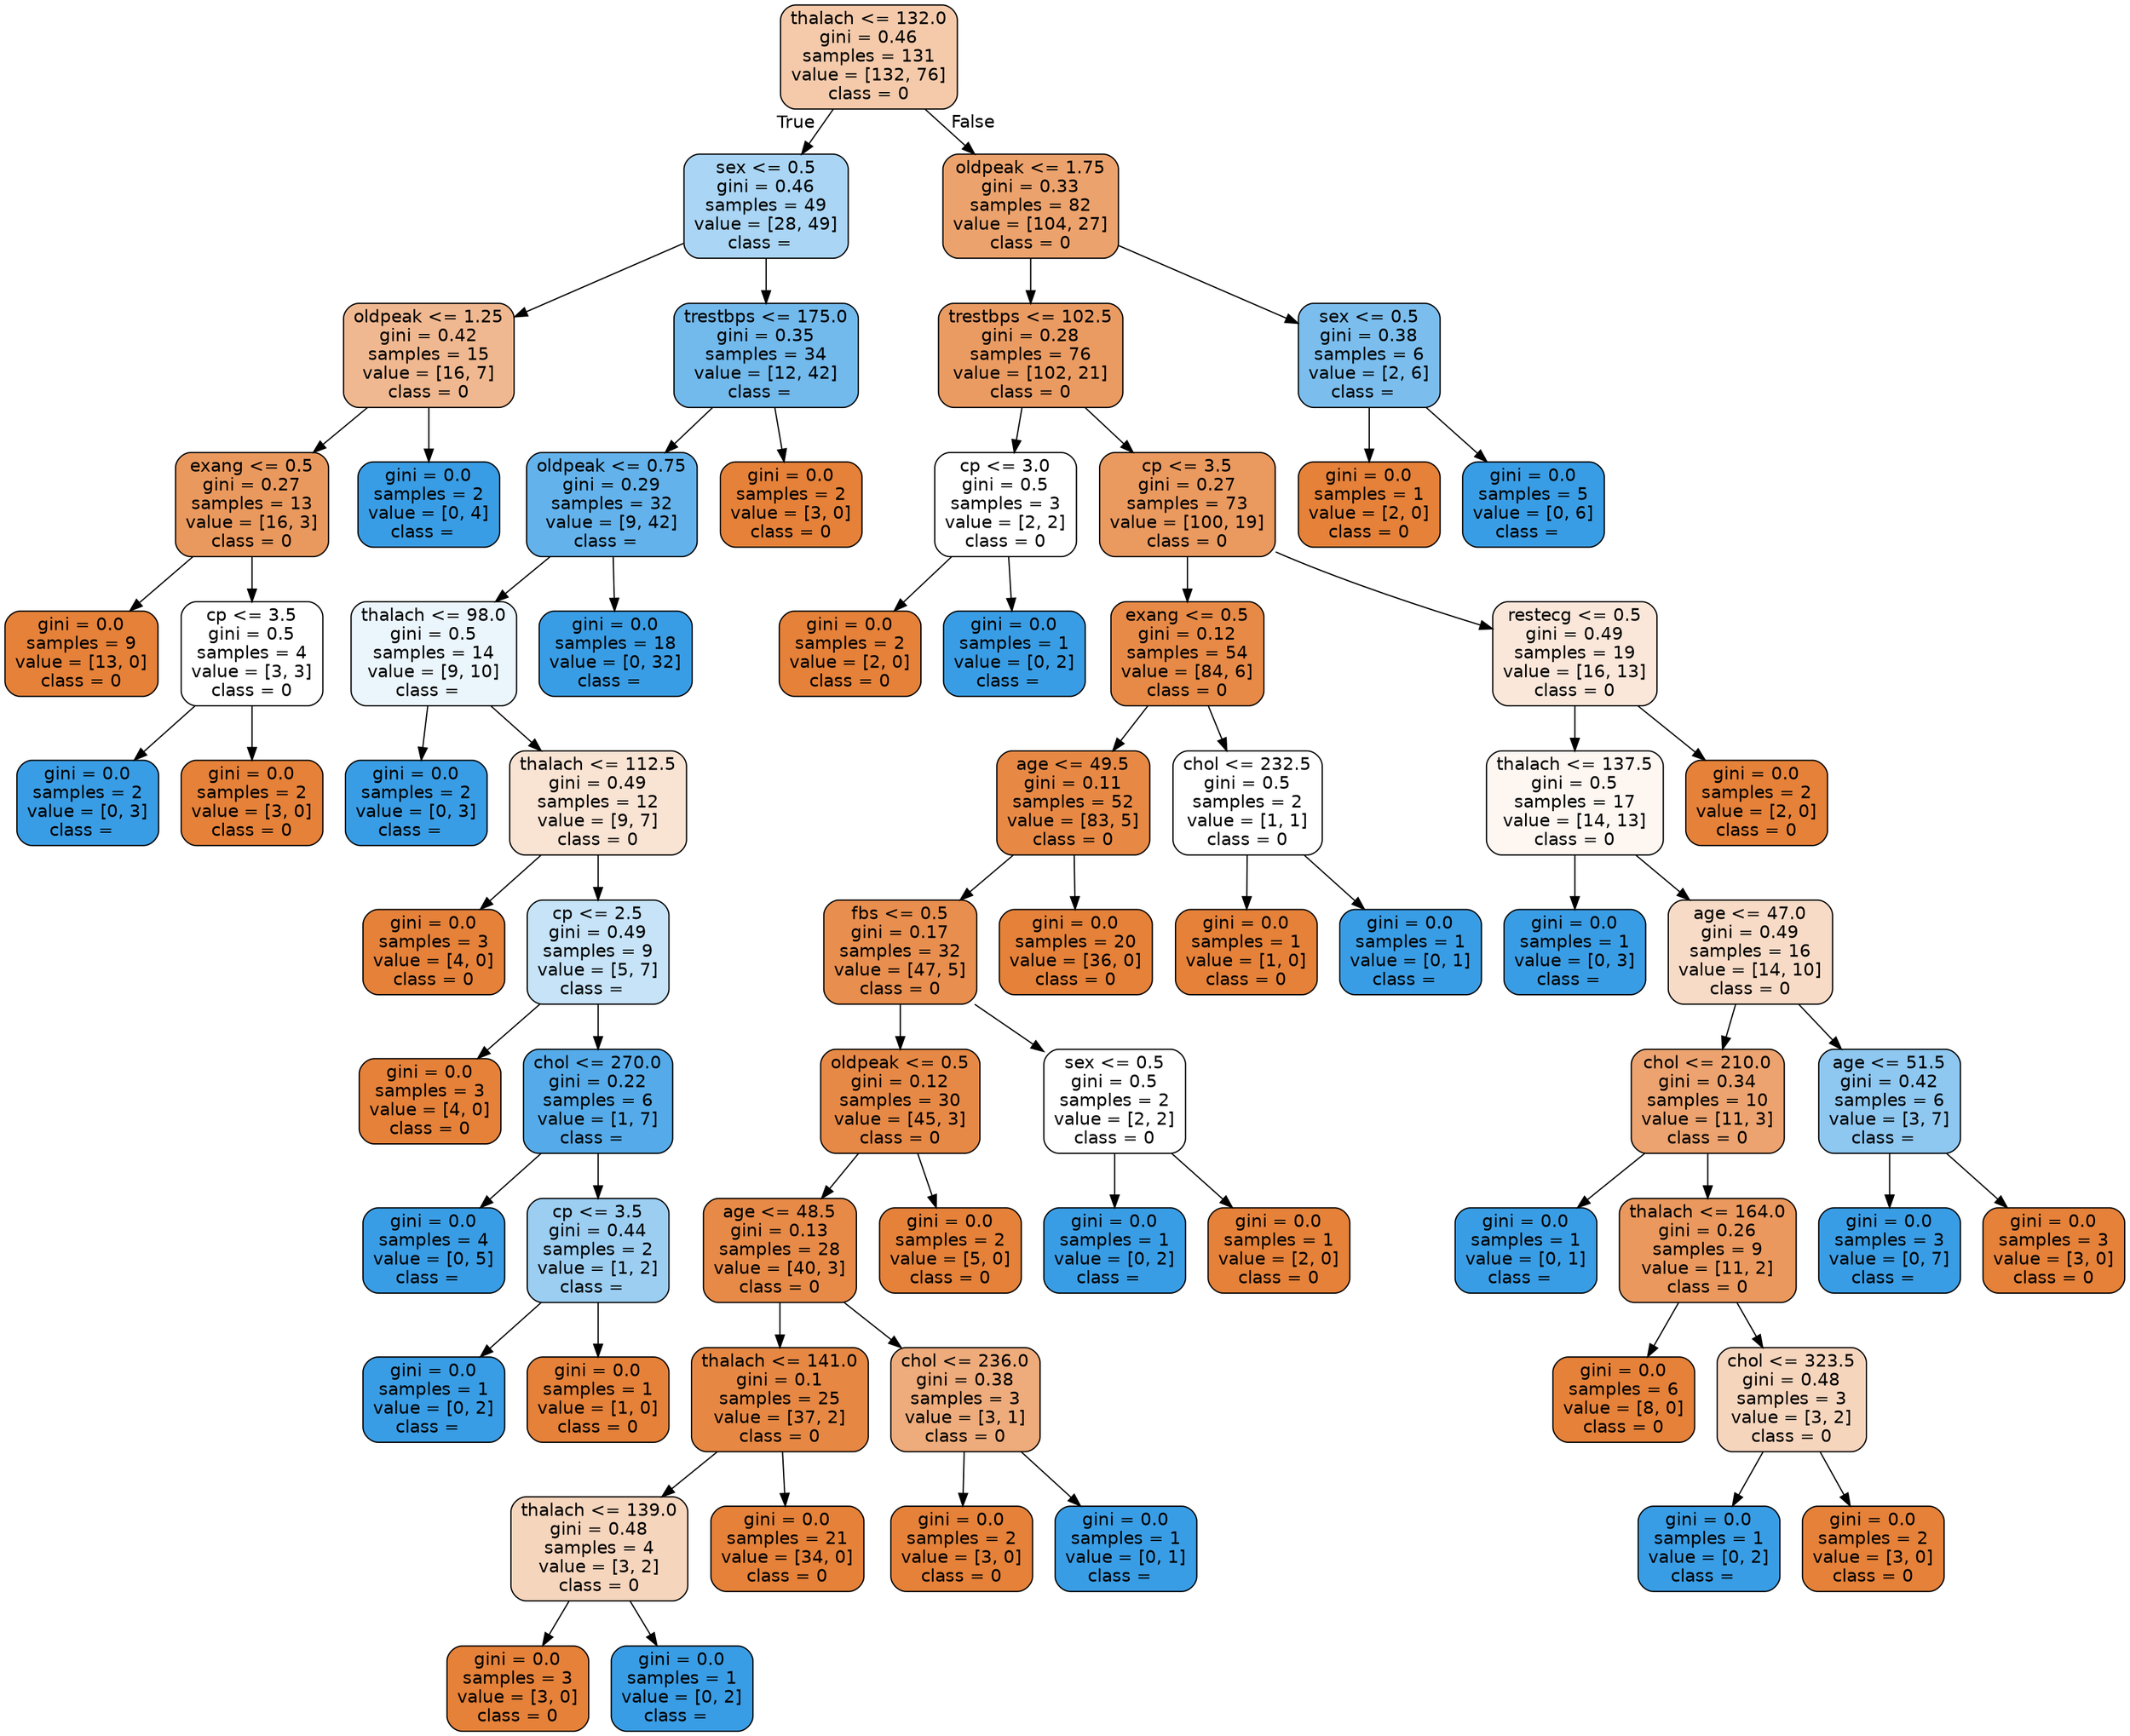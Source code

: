 digraph Tree {
node [shape=box, style="filled, rounded", color="black", fontname="helvetica"] ;
edge [fontname="helvetica"] ;
0 [label="thalach <= 132.0\ngini = 0.46\nsamples = 131\nvalue = [132, 76]\nclass = 0", fillcolor="#f4caab"] ;
1 [label="sex <= 0.5\ngini = 0.46\nsamples = 49\nvalue = [28, 49]\nclass =  ", fillcolor="#aad5f4"] ;
0 -> 1 [labeldistance=2.5, labelangle=45, headlabel="True"] ;
2 [label="oldpeak <= 1.25\ngini = 0.42\nsamples = 15\nvalue = [16, 7]\nclass = 0", fillcolor="#f0b890"] ;
1 -> 2 ;
3 [label="exang <= 0.5\ngini = 0.27\nsamples = 13\nvalue = [16, 3]\nclass = 0", fillcolor="#ea995e"] ;
2 -> 3 ;
4 [label="gini = 0.0\nsamples = 9\nvalue = [13, 0]\nclass = 0", fillcolor="#e58139"] ;
3 -> 4 ;
5 [label="cp <= 3.5\ngini = 0.5\nsamples = 4\nvalue = [3, 3]\nclass = 0", fillcolor="#ffffff"] ;
3 -> 5 ;
6 [label="gini = 0.0\nsamples = 2\nvalue = [0, 3]\nclass =  ", fillcolor="#399de5"] ;
5 -> 6 ;
7 [label="gini = 0.0\nsamples = 2\nvalue = [3, 0]\nclass = 0", fillcolor="#e58139"] ;
5 -> 7 ;
8 [label="gini = 0.0\nsamples = 2\nvalue = [0, 4]\nclass =  ", fillcolor="#399de5"] ;
2 -> 8 ;
9 [label="trestbps <= 175.0\ngini = 0.35\nsamples = 34\nvalue = [12, 42]\nclass =  ", fillcolor="#72b9ec"] ;
1 -> 9 ;
10 [label="oldpeak <= 0.75\ngini = 0.29\nsamples = 32\nvalue = [9, 42]\nclass =  ", fillcolor="#63b2eb"] ;
9 -> 10 ;
11 [label="thalach <= 98.0\ngini = 0.5\nsamples = 14\nvalue = [9, 10]\nclass =  ", fillcolor="#ebf5fc"] ;
10 -> 11 ;
12 [label="gini = 0.0\nsamples = 2\nvalue = [0, 3]\nclass =  ", fillcolor="#399de5"] ;
11 -> 12 ;
13 [label="thalach <= 112.5\ngini = 0.49\nsamples = 12\nvalue = [9, 7]\nclass = 0", fillcolor="#f9e3d3"] ;
11 -> 13 ;
14 [label="gini = 0.0\nsamples = 3\nvalue = [4, 0]\nclass = 0", fillcolor="#e58139"] ;
13 -> 14 ;
15 [label="cp <= 2.5\ngini = 0.49\nsamples = 9\nvalue = [5, 7]\nclass =  ", fillcolor="#c6e3f8"] ;
13 -> 15 ;
16 [label="gini = 0.0\nsamples = 3\nvalue = [4, 0]\nclass = 0", fillcolor="#e58139"] ;
15 -> 16 ;
17 [label="chol <= 270.0\ngini = 0.22\nsamples = 6\nvalue = [1, 7]\nclass =  ", fillcolor="#55abe9"] ;
15 -> 17 ;
18 [label="gini = 0.0\nsamples = 4\nvalue = [0, 5]\nclass =  ", fillcolor="#399de5"] ;
17 -> 18 ;
19 [label="cp <= 3.5\ngini = 0.44\nsamples = 2\nvalue = [1, 2]\nclass =  ", fillcolor="#9ccef2"] ;
17 -> 19 ;
20 [label="gini = 0.0\nsamples = 1\nvalue = [0, 2]\nclass =  ", fillcolor="#399de5"] ;
19 -> 20 ;
21 [label="gini = 0.0\nsamples = 1\nvalue = [1, 0]\nclass = 0", fillcolor="#e58139"] ;
19 -> 21 ;
22 [label="gini = 0.0\nsamples = 18\nvalue = [0, 32]\nclass =  ", fillcolor="#399de5"] ;
10 -> 22 ;
23 [label="gini = 0.0\nsamples = 2\nvalue = [3, 0]\nclass = 0", fillcolor="#e58139"] ;
9 -> 23 ;
24 [label="oldpeak <= 1.75\ngini = 0.33\nsamples = 82\nvalue = [104, 27]\nclass = 0", fillcolor="#eca26c"] ;
0 -> 24 [labeldistance=2.5, labelangle=-45, headlabel="False"] ;
25 [label="trestbps <= 102.5\ngini = 0.28\nsamples = 76\nvalue = [102, 21]\nclass = 0", fillcolor="#ea9b62"] ;
24 -> 25 ;
26 [label="cp <= 3.0\ngini = 0.5\nsamples = 3\nvalue = [2, 2]\nclass = 0", fillcolor="#ffffff"] ;
25 -> 26 ;
27 [label="gini = 0.0\nsamples = 2\nvalue = [2, 0]\nclass = 0", fillcolor="#e58139"] ;
26 -> 27 ;
28 [label="gini = 0.0\nsamples = 1\nvalue = [0, 2]\nclass =  ", fillcolor="#399de5"] ;
26 -> 28 ;
29 [label="cp <= 3.5\ngini = 0.27\nsamples = 73\nvalue = [100, 19]\nclass = 0", fillcolor="#ea995f"] ;
25 -> 29 ;
30 [label="exang <= 0.5\ngini = 0.12\nsamples = 54\nvalue = [84, 6]\nclass = 0", fillcolor="#e78a47"] ;
29 -> 30 ;
31 [label="age <= 49.5\ngini = 0.11\nsamples = 52\nvalue = [83, 5]\nclass = 0", fillcolor="#e78945"] ;
30 -> 31 ;
32 [label="fbs <= 0.5\ngini = 0.17\nsamples = 32\nvalue = [47, 5]\nclass = 0", fillcolor="#e88e4e"] ;
31 -> 32 ;
33 [label="oldpeak <= 0.5\ngini = 0.12\nsamples = 30\nvalue = [45, 3]\nclass = 0", fillcolor="#e78946"] ;
32 -> 33 ;
34 [label="age <= 48.5\ngini = 0.13\nsamples = 28\nvalue = [40, 3]\nclass = 0", fillcolor="#e78a48"] ;
33 -> 34 ;
35 [label="thalach <= 141.0\ngini = 0.1\nsamples = 25\nvalue = [37, 2]\nclass = 0", fillcolor="#e68844"] ;
34 -> 35 ;
36 [label="thalach <= 139.0\ngini = 0.48\nsamples = 4\nvalue = [3, 2]\nclass = 0", fillcolor="#f6d5bd"] ;
35 -> 36 ;
37 [label="gini = 0.0\nsamples = 3\nvalue = [3, 0]\nclass = 0", fillcolor="#e58139"] ;
36 -> 37 ;
38 [label="gini = 0.0\nsamples = 1\nvalue = [0, 2]\nclass =  ", fillcolor="#399de5"] ;
36 -> 38 ;
39 [label="gini = 0.0\nsamples = 21\nvalue = [34, 0]\nclass = 0", fillcolor="#e58139"] ;
35 -> 39 ;
40 [label="chol <= 236.0\ngini = 0.38\nsamples = 3\nvalue = [3, 1]\nclass = 0", fillcolor="#eeab7b"] ;
34 -> 40 ;
41 [label="gini = 0.0\nsamples = 2\nvalue = [3, 0]\nclass = 0", fillcolor="#e58139"] ;
40 -> 41 ;
42 [label="gini = 0.0\nsamples = 1\nvalue = [0, 1]\nclass =  ", fillcolor="#399de5"] ;
40 -> 42 ;
43 [label="gini = 0.0\nsamples = 2\nvalue = [5, 0]\nclass = 0", fillcolor="#e58139"] ;
33 -> 43 ;
44 [label="sex <= 0.5\ngini = 0.5\nsamples = 2\nvalue = [2, 2]\nclass = 0", fillcolor="#ffffff"] ;
32 -> 44 ;
45 [label="gini = 0.0\nsamples = 1\nvalue = [0, 2]\nclass =  ", fillcolor="#399de5"] ;
44 -> 45 ;
46 [label="gini = 0.0\nsamples = 1\nvalue = [2, 0]\nclass = 0", fillcolor="#e58139"] ;
44 -> 46 ;
47 [label="gini = 0.0\nsamples = 20\nvalue = [36, 0]\nclass = 0", fillcolor="#e58139"] ;
31 -> 47 ;
48 [label="chol <= 232.5\ngini = 0.5\nsamples = 2\nvalue = [1, 1]\nclass = 0", fillcolor="#ffffff"] ;
30 -> 48 ;
49 [label="gini = 0.0\nsamples = 1\nvalue = [1, 0]\nclass = 0", fillcolor="#e58139"] ;
48 -> 49 ;
50 [label="gini = 0.0\nsamples = 1\nvalue = [0, 1]\nclass =  ", fillcolor="#399de5"] ;
48 -> 50 ;
51 [label="restecg <= 0.5\ngini = 0.49\nsamples = 19\nvalue = [16, 13]\nclass = 0", fillcolor="#fae7da"] ;
29 -> 51 ;
52 [label="thalach <= 137.5\ngini = 0.5\nsamples = 17\nvalue = [14, 13]\nclass = 0", fillcolor="#fdf6f1"] ;
51 -> 52 ;
53 [label="gini = 0.0\nsamples = 1\nvalue = [0, 3]\nclass =  ", fillcolor="#399de5"] ;
52 -> 53 ;
54 [label="age <= 47.0\ngini = 0.49\nsamples = 16\nvalue = [14, 10]\nclass = 0", fillcolor="#f8dbc6"] ;
52 -> 54 ;
55 [label="chol <= 210.0\ngini = 0.34\nsamples = 10\nvalue = [11, 3]\nclass = 0", fillcolor="#eca36f"] ;
54 -> 55 ;
56 [label="gini = 0.0\nsamples = 1\nvalue = [0, 1]\nclass =  ", fillcolor="#399de5"] ;
55 -> 56 ;
57 [label="thalach <= 164.0\ngini = 0.26\nsamples = 9\nvalue = [11, 2]\nclass = 0", fillcolor="#ea985d"] ;
55 -> 57 ;
58 [label="gini = 0.0\nsamples = 6\nvalue = [8, 0]\nclass = 0", fillcolor="#e58139"] ;
57 -> 58 ;
59 [label="chol <= 323.5\ngini = 0.48\nsamples = 3\nvalue = [3, 2]\nclass = 0", fillcolor="#f6d5bd"] ;
57 -> 59 ;
60 [label="gini = 0.0\nsamples = 1\nvalue = [0, 2]\nclass =  ", fillcolor="#399de5"] ;
59 -> 60 ;
61 [label="gini = 0.0\nsamples = 2\nvalue = [3, 0]\nclass = 0", fillcolor="#e58139"] ;
59 -> 61 ;
62 [label="age <= 51.5\ngini = 0.42\nsamples = 6\nvalue = [3, 7]\nclass =  ", fillcolor="#8ec7f0"] ;
54 -> 62 ;
63 [label="gini = 0.0\nsamples = 3\nvalue = [0, 7]\nclass =  ", fillcolor="#399de5"] ;
62 -> 63 ;
64 [label="gini = 0.0\nsamples = 3\nvalue = [3, 0]\nclass = 0", fillcolor="#e58139"] ;
62 -> 64 ;
65 [label="gini = 0.0\nsamples = 2\nvalue = [2, 0]\nclass = 0", fillcolor="#e58139"] ;
51 -> 65 ;
66 [label="sex <= 0.5\ngini = 0.38\nsamples = 6\nvalue = [2, 6]\nclass =  ", fillcolor="#7bbeee"] ;
24 -> 66 ;
67 [label="gini = 0.0\nsamples = 1\nvalue = [2, 0]\nclass = 0", fillcolor="#e58139"] ;
66 -> 67 ;
68 [label="gini = 0.0\nsamples = 5\nvalue = [0, 6]\nclass =  ", fillcolor="#399de5"] ;
66 -> 68 ;
}